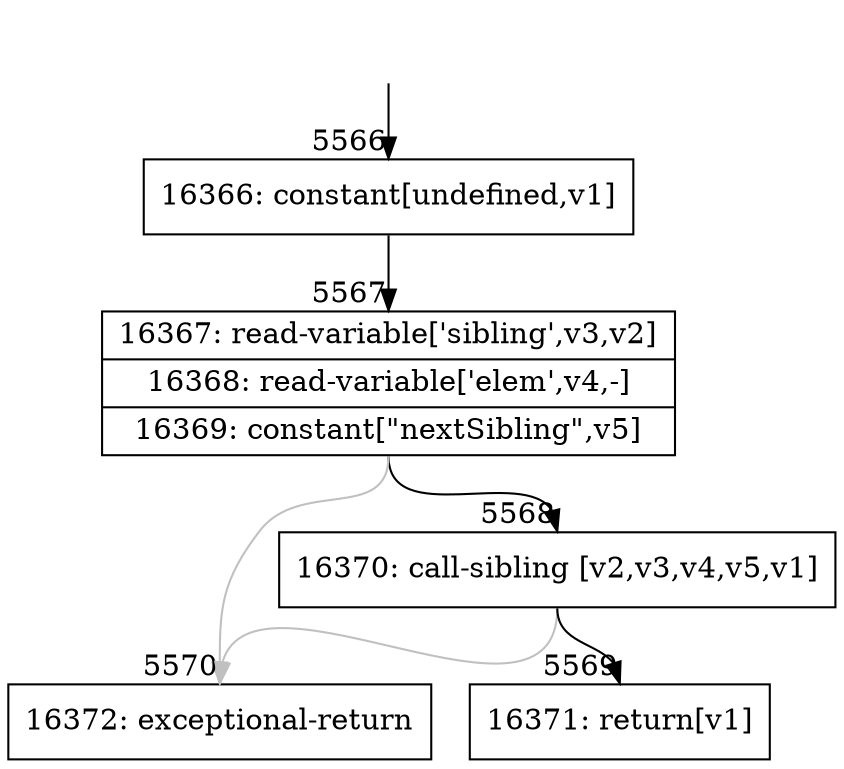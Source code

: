 digraph {
rankdir="TD"
BB_entry353[shape=none,label=""];
BB_entry353 -> BB5566 [tailport=s, headport=n, headlabel="    5566"]
BB5566 [shape=record label="{16366: constant[undefined,v1]}" ] 
BB5566 -> BB5567 [tailport=s, headport=n, headlabel="      5567"]
BB5567 [shape=record label="{16367: read-variable['sibling',v3,v2]|16368: read-variable['elem',v4,-]|16369: constant[\"nextSibling\",v5]}" ] 
BB5567 -> BB5568 [tailport=s, headport=n, headlabel="      5568"]
BB5567 -> BB5570 [tailport=s, headport=n, color=gray, headlabel="      5570"]
BB5568 [shape=record label="{16370: call-sibling [v2,v3,v4,v5,v1]}" ] 
BB5568 -> BB5569 [tailport=s, headport=n, headlabel="      5569"]
BB5568 -> BB5570 [tailport=s, headport=n, color=gray]
BB5569 [shape=record label="{16371: return[v1]}" ] 
BB5570 [shape=record label="{16372: exceptional-return}" ] 
//#$~ 5700
}
